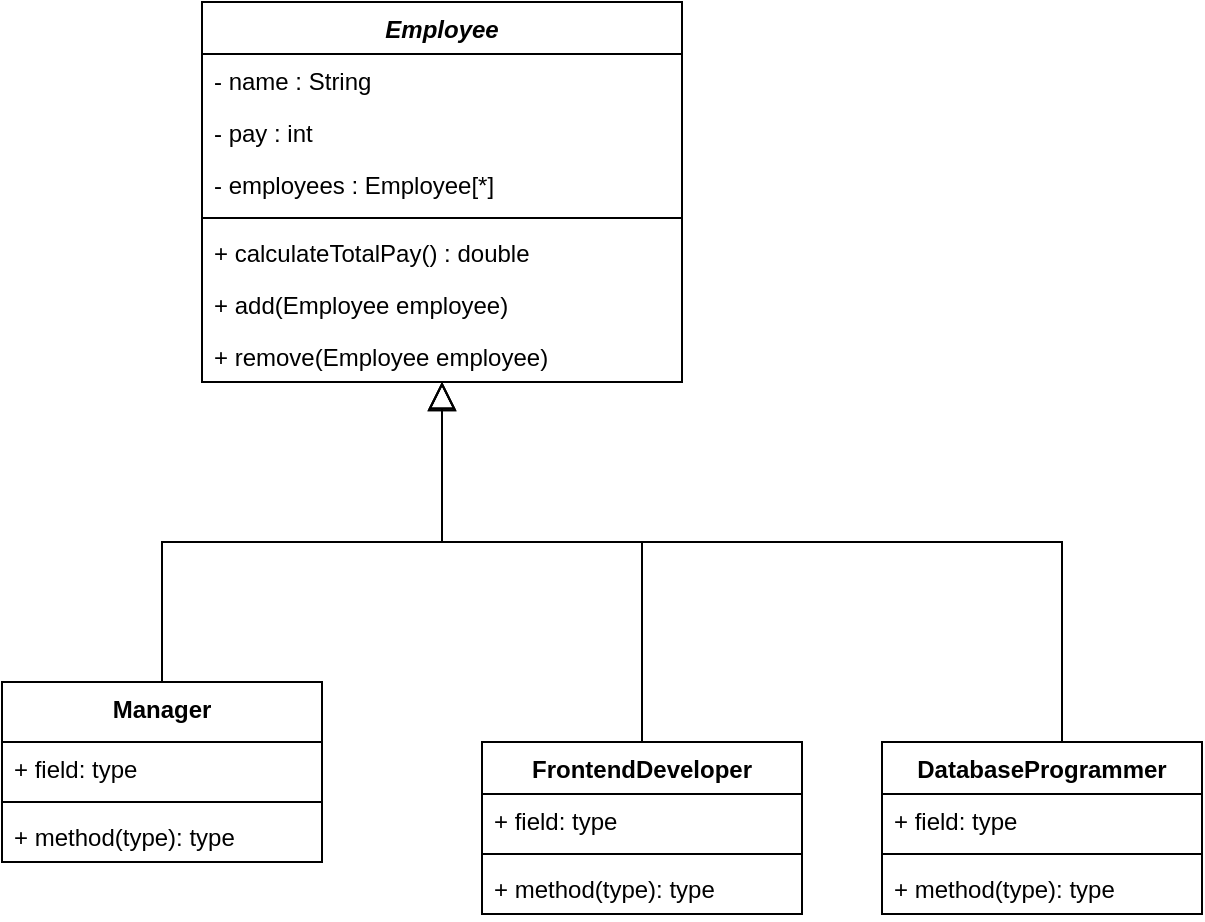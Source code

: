 <mxfile version="13.9.8" type="github">
  <diagram id="hVOMBLwaTJnOc47YDPdu" name="Page-1">
    <mxGraphModel dx="870" dy="609" grid="1" gridSize="10" guides="1" tooltips="1" connect="1" arrows="1" fold="1" page="1" pageScale="1" pageWidth="1654" pageHeight="2336" math="0" shadow="0">
      <root>
        <mxCell id="0" />
        <mxCell id="1" parent="0" />
        <mxCell id="T3aCJGDgTj1bYKqU-9MN-1" value="Employee" style="swimlane;fontStyle=3;align=center;verticalAlign=top;childLayout=stackLayout;horizontal=1;startSize=26;horizontalStack=0;resizeParent=1;resizeParentMax=0;resizeLast=0;collapsible=1;marginBottom=0;" vertex="1" parent="1">
          <mxGeometry x="110" y="90" width="240" height="190" as="geometry" />
        </mxCell>
        <mxCell id="T3aCJGDgTj1bYKqU-9MN-2" value="- name : String" style="text;strokeColor=none;fillColor=none;align=left;verticalAlign=top;spacingLeft=4;spacingRight=4;overflow=hidden;rotatable=0;points=[[0,0.5],[1,0.5]];portConstraint=eastwest;" vertex="1" parent="T3aCJGDgTj1bYKqU-9MN-1">
          <mxGeometry y="26" width="240" height="26" as="geometry" />
        </mxCell>
        <mxCell id="T3aCJGDgTj1bYKqU-9MN-5" value="- pay : int" style="text;strokeColor=none;fillColor=none;align=left;verticalAlign=top;spacingLeft=4;spacingRight=4;overflow=hidden;rotatable=0;points=[[0,0.5],[1,0.5]];portConstraint=eastwest;" vertex="1" parent="T3aCJGDgTj1bYKqU-9MN-1">
          <mxGeometry y="52" width="240" height="26" as="geometry" />
        </mxCell>
        <mxCell id="T3aCJGDgTj1bYKqU-9MN-8" value="- employees : Employee[*]" style="text;strokeColor=none;fillColor=none;align=left;verticalAlign=top;spacingLeft=4;spacingRight=4;overflow=hidden;rotatable=0;points=[[0,0.5],[1,0.5]];portConstraint=eastwest;" vertex="1" parent="T3aCJGDgTj1bYKqU-9MN-1">
          <mxGeometry y="78" width="240" height="26" as="geometry" />
        </mxCell>
        <mxCell id="T3aCJGDgTj1bYKqU-9MN-3" value="" style="line;strokeWidth=1;fillColor=none;align=left;verticalAlign=middle;spacingTop=-1;spacingLeft=3;spacingRight=3;rotatable=0;labelPosition=right;points=[];portConstraint=eastwest;" vertex="1" parent="T3aCJGDgTj1bYKqU-9MN-1">
          <mxGeometry y="104" width="240" height="8" as="geometry" />
        </mxCell>
        <mxCell id="T3aCJGDgTj1bYKqU-9MN-4" value="+ calculateTotalPay() : double" style="text;strokeColor=none;fillColor=none;align=left;verticalAlign=top;spacingLeft=4;spacingRight=4;overflow=hidden;rotatable=0;points=[[0,0.5],[1,0.5]];portConstraint=eastwest;" vertex="1" parent="T3aCJGDgTj1bYKqU-9MN-1">
          <mxGeometry y="112" width="240" height="26" as="geometry" />
        </mxCell>
        <mxCell id="T3aCJGDgTj1bYKqU-9MN-6" value="+ add(Employee employee)" style="text;strokeColor=none;fillColor=none;align=left;verticalAlign=top;spacingLeft=4;spacingRight=4;overflow=hidden;rotatable=0;points=[[0,0.5],[1,0.5]];portConstraint=eastwest;" vertex="1" parent="T3aCJGDgTj1bYKqU-9MN-1">
          <mxGeometry y="138" width="240" height="26" as="geometry" />
        </mxCell>
        <mxCell id="T3aCJGDgTj1bYKqU-9MN-7" value="+ remove(Employee employee)" style="text;strokeColor=none;fillColor=none;align=left;verticalAlign=top;spacingLeft=4;spacingRight=4;overflow=hidden;rotatable=0;points=[[0,0.5],[1,0.5]];portConstraint=eastwest;" vertex="1" parent="T3aCJGDgTj1bYKqU-9MN-1">
          <mxGeometry y="164" width="240" height="26" as="geometry" />
        </mxCell>
        <mxCell id="T3aCJGDgTj1bYKqU-9MN-21" style="edgeStyle=orthogonalEdgeStyle;rounded=0;orthogonalLoop=1;jettySize=auto;html=1;endArrow=block;endFill=0;endSize=12;" edge="1" parent="1" source="T3aCJGDgTj1bYKqU-9MN-9" target="T3aCJGDgTj1bYKqU-9MN-1">
          <mxGeometry relative="1" as="geometry">
            <Array as="points">
              <mxPoint x="90" y="360" />
              <mxPoint x="230" y="360" />
            </Array>
          </mxGeometry>
        </mxCell>
        <mxCell id="T3aCJGDgTj1bYKqU-9MN-9" value="Manager" style="swimlane;fontStyle=1;align=center;verticalAlign=top;childLayout=stackLayout;horizontal=1;startSize=30;horizontalStack=0;resizeParent=1;resizeParentMax=0;resizeLast=0;collapsible=1;marginBottom=0;" vertex="1" parent="1">
          <mxGeometry x="10" y="430" width="160" height="90" as="geometry" />
        </mxCell>
        <mxCell id="T3aCJGDgTj1bYKqU-9MN-10" value="+ field: type" style="text;strokeColor=none;fillColor=none;align=left;verticalAlign=top;spacingLeft=4;spacingRight=4;overflow=hidden;rotatable=0;points=[[0,0.5],[1,0.5]];portConstraint=eastwest;" vertex="1" parent="T3aCJGDgTj1bYKqU-9MN-9">
          <mxGeometry y="30" width="160" height="26" as="geometry" />
        </mxCell>
        <mxCell id="T3aCJGDgTj1bYKqU-9MN-11" value="" style="line;strokeWidth=1;fillColor=none;align=left;verticalAlign=middle;spacingTop=-1;spacingLeft=3;spacingRight=3;rotatable=0;labelPosition=right;points=[];portConstraint=eastwest;" vertex="1" parent="T3aCJGDgTj1bYKqU-9MN-9">
          <mxGeometry y="56" width="160" height="8" as="geometry" />
        </mxCell>
        <mxCell id="T3aCJGDgTj1bYKqU-9MN-12" value="+ method(type): type" style="text;strokeColor=none;fillColor=none;align=left;verticalAlign=top;spacingLeft=4;spacingRight=4;overflow=hidden;rotatable=0;points=[[0,0.5],[1,0.5]];portConstraint=eastwest;" vertex="1" parent="T3aCJGDgTj1bYKqU-9MN-9">
          <mxGeometry y="64" width="160" height="26" as="geometry" />
        </mxCell>
        <mxCell id="T3aCJGDgTj1bYKqU-9MN-22" style="edgeStyle=orthogonalEdgeStyle;rounded=0;orthogonalLoop=1;jettySize=auto;html=1;endArrow=block;endFill=0;endSize=12;" edge="1" parent="1" source="T3aCJGDgTj1bYKqU-9MN-13" target="T3aCJGDgTj1bYKqU-9MN-1">
          <mxGeometry relative="1" as="geometry">
            <Array as="points">
              <mxPoint x="330" y="360" />
              <mxPoint x="230" y="360" />
            </Array>
          </mxGeometry>
        </mxCell>
        <mxCell id="T3aCJGDgTj1bYKqU-9MN-13" value="FrontendDeveloper" style="swimlane;fontStyle=1;align=center;verticalAlign=top;childLayout=stackLayout;horizontal=1;startSize=26;horizontalStack=0;resizeParent=1;resizeParentMax=0;resizeLast=0;collapsible=1;marginBottom=0;" vertex="1" parent="1">
          <mxGeometry x="250" y="460" width="160" height="86" as="geometry" />
        </mxCell>
        <mxCell id="T3aCJGDgTj1bYKqU-9MN-14" value="+ field: type" style="text;strokeColor=none;fillColor=none;align=left;verticalAlign=top;spacingLeft=4;spacingRight=4;overflow=hidden;rotatable=0;points=[[0,0.5],[1,0.5]];portConstraint=eastwest;" vertex="1" parent="T3aCJGDgTj1bYKqU-9MN-13">
          <mxGeometry y="26" width="160" height="26" as="geometry" />
        </mxCell>
        <mxCell id="T3aCJGDgTj1bYKqU-9MN-15" value="" style="line;strokeWidth=1;fillColor=none;align=left;verticalAlign=middle;spacingTop=-1;spacingLeft=3;spacingRight=3;rotatable=0;labelPosition=right;points=[];portConstraint=eastwest;" vertex="1" parent="T3aCJGDgTj1bYKqU-9MN-13">
          <mxGeometry y="52" width="160" height="8" as="geometry" />
        </mxCell>
        <mxCell id="T3aCJGDgTj1bYKqU-9MN-16" value="+ method(type): type" style="text;strokeColor=none;fillColor=none;align=left;verticalAlign=top;spacingLeft=4;spacingRight=4;overflow=hidden;rotatable=0;points=[[0,0.5],[1,0.5]];portConstraint=eastwest;" vertex="1" parent="T3aCJGDgTj1bYKqU-9MN-13">
          <mxGeometry y="60" width="160" height="26" as="geometry" />
        </mxCell>
        <mxCell id="T3aCJGDgTj1bYKqU-9MN-23" style="edgeStyle=orthogonalEdgeStyle;rounded=0;orthogonalLoop=1;jettySize=auto;html=1;endArrow=block;endFill=0;endSize=11;" edge="1" parent="1" source="T3aCJGDgTj1bYKqU-9MN-17" target="T3aCJGDgTj1bYKqU-9MN-1">
          <mxGeometry relative="1" as="geometry">
            <Array as="points">
              <mxPoint x="540" y="360" />
              <mxPoint x="230" y="360" />
            </Array>
          </mxGeometry>
        </mxCell>
        <mxCell id="T3aCJGDgTj1bYKqU-9MN-17" value="DatabaseProgrammer" style="swimlane;fontStyle=1;align=center;verticalAlign=top;childLayout=stackLayout;horizontal=1;startSize=26;horizontalStack=0;resizeParent=1;resizeParentMax=0;resizeLast=0;collapsible=1;marginBottom=0;" vertex="1" parent="1">
          <mxGeometry x="450" y="460" width="160" height="86" as="geometry" />
        </mxCell>
        <mxCell id="T3aCJGDgTj1bYKqU-9MN-18" value="+ field: type" style="text;strokeColor=none;fillColor=none;align=left;verticalAlign=top;spacingLeft=4;spacingRight=4;overflow=hidden;rotatable=0;points=[[0,0.5],[1,0.5]];portConstraint=eastwest;" vertex="1" parent="T3aCJGDgTj1bYKqU-9MN-17">
          <mxGeometry y="26" width="160" height="26" as="geometry" />
        </mxCell>
        <mxCell id="T3aCJGDgTj1bYKqU-9MN-19" value="" style="line;strokeWidth=1;fillColor=none;align=left;verticalAlign=middle;spacingTop=-1;spacingLeft=3;spacingRight=3;rotatable=0;labelPosition=right;points=[];portConstraint=eastwest;" vertex="1" parent="T3aCJGDgTj1bYKqU-9MN-17">
          <mxGeometry y="52" width="160" height="8" as="geometry" />
        </mxCell>
        <mxCell id="T3aCJGDgTj1bYKqU-9MN-20" value="+ method(type): type" style="text;strokeColor=none;fillColor=none;align=left;verticalAlign=top;spacingLeft=4;spacingRight=4;overflow=hidden;rotatable=0;points=[[0,0.5],[1,0.5]];portConstraint=eastwest;" vertex="1" parent="T3aCJGDgTj1bYKqU-9MN-17">
          <mxGeometry y="60" width="160" height="26" as="geometry" />
        </mxCell>
      </root>
    </mxGraphModel>
  </diagram>
</mxfile>
